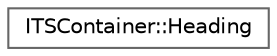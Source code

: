 digraph "类继承关系图"
{
 // INTERACTIVE_SVG=YES
 // LATEX_PDF_SIZE
  bgcolor="transparent";
  edge [fontname=Helvetica,fontsize=10,labelfontname=Helvetica,labelfontsize=10];
  node [fontname=Helvetica,fontsize=10,shape=box,height=0.2,width=0.4];
  rankdir="LR";
  Node0 [id="Node000000",label="ITSContainer::Heading",height=0.2,width=0.4,color="grey40", fillcolor="white", style="filled",URL="$de/d41/structITSContainer_1_1Heading.html",tooltip=" "];
}

